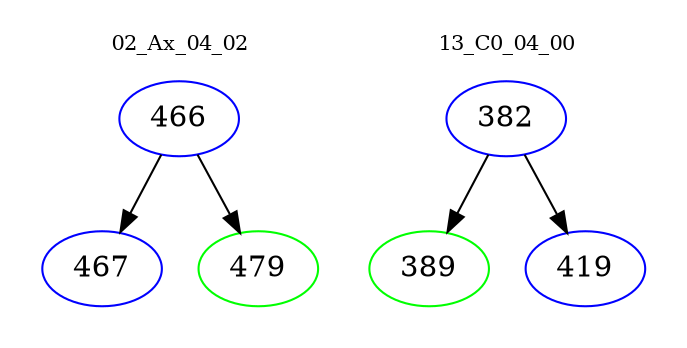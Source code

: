digraph{
subgraph cluster_0 {
color = white
label = "02_Ax_04_02";
fontsize=10;
T0_466 [label="466", color="blue"]
T0_466 -> T0_467 [color="black"]
T0_467 [label="467", color="blue"]
T0_466 -> T0_479 [color="black"]
T0_479 [label="479", color="green"]
}
subgraph cluster_1 {
color = white
label = "13_C0_04_00";
fontsize=10;
T1_382 [label="382", color="blue"]
T1_382 -> T1_389 [color="black"]
T1_389 [label="389", color="green"]
T1_382 -> T1_419 [color="black"]
T1_419 [label="419", color="blue"]
}
}
